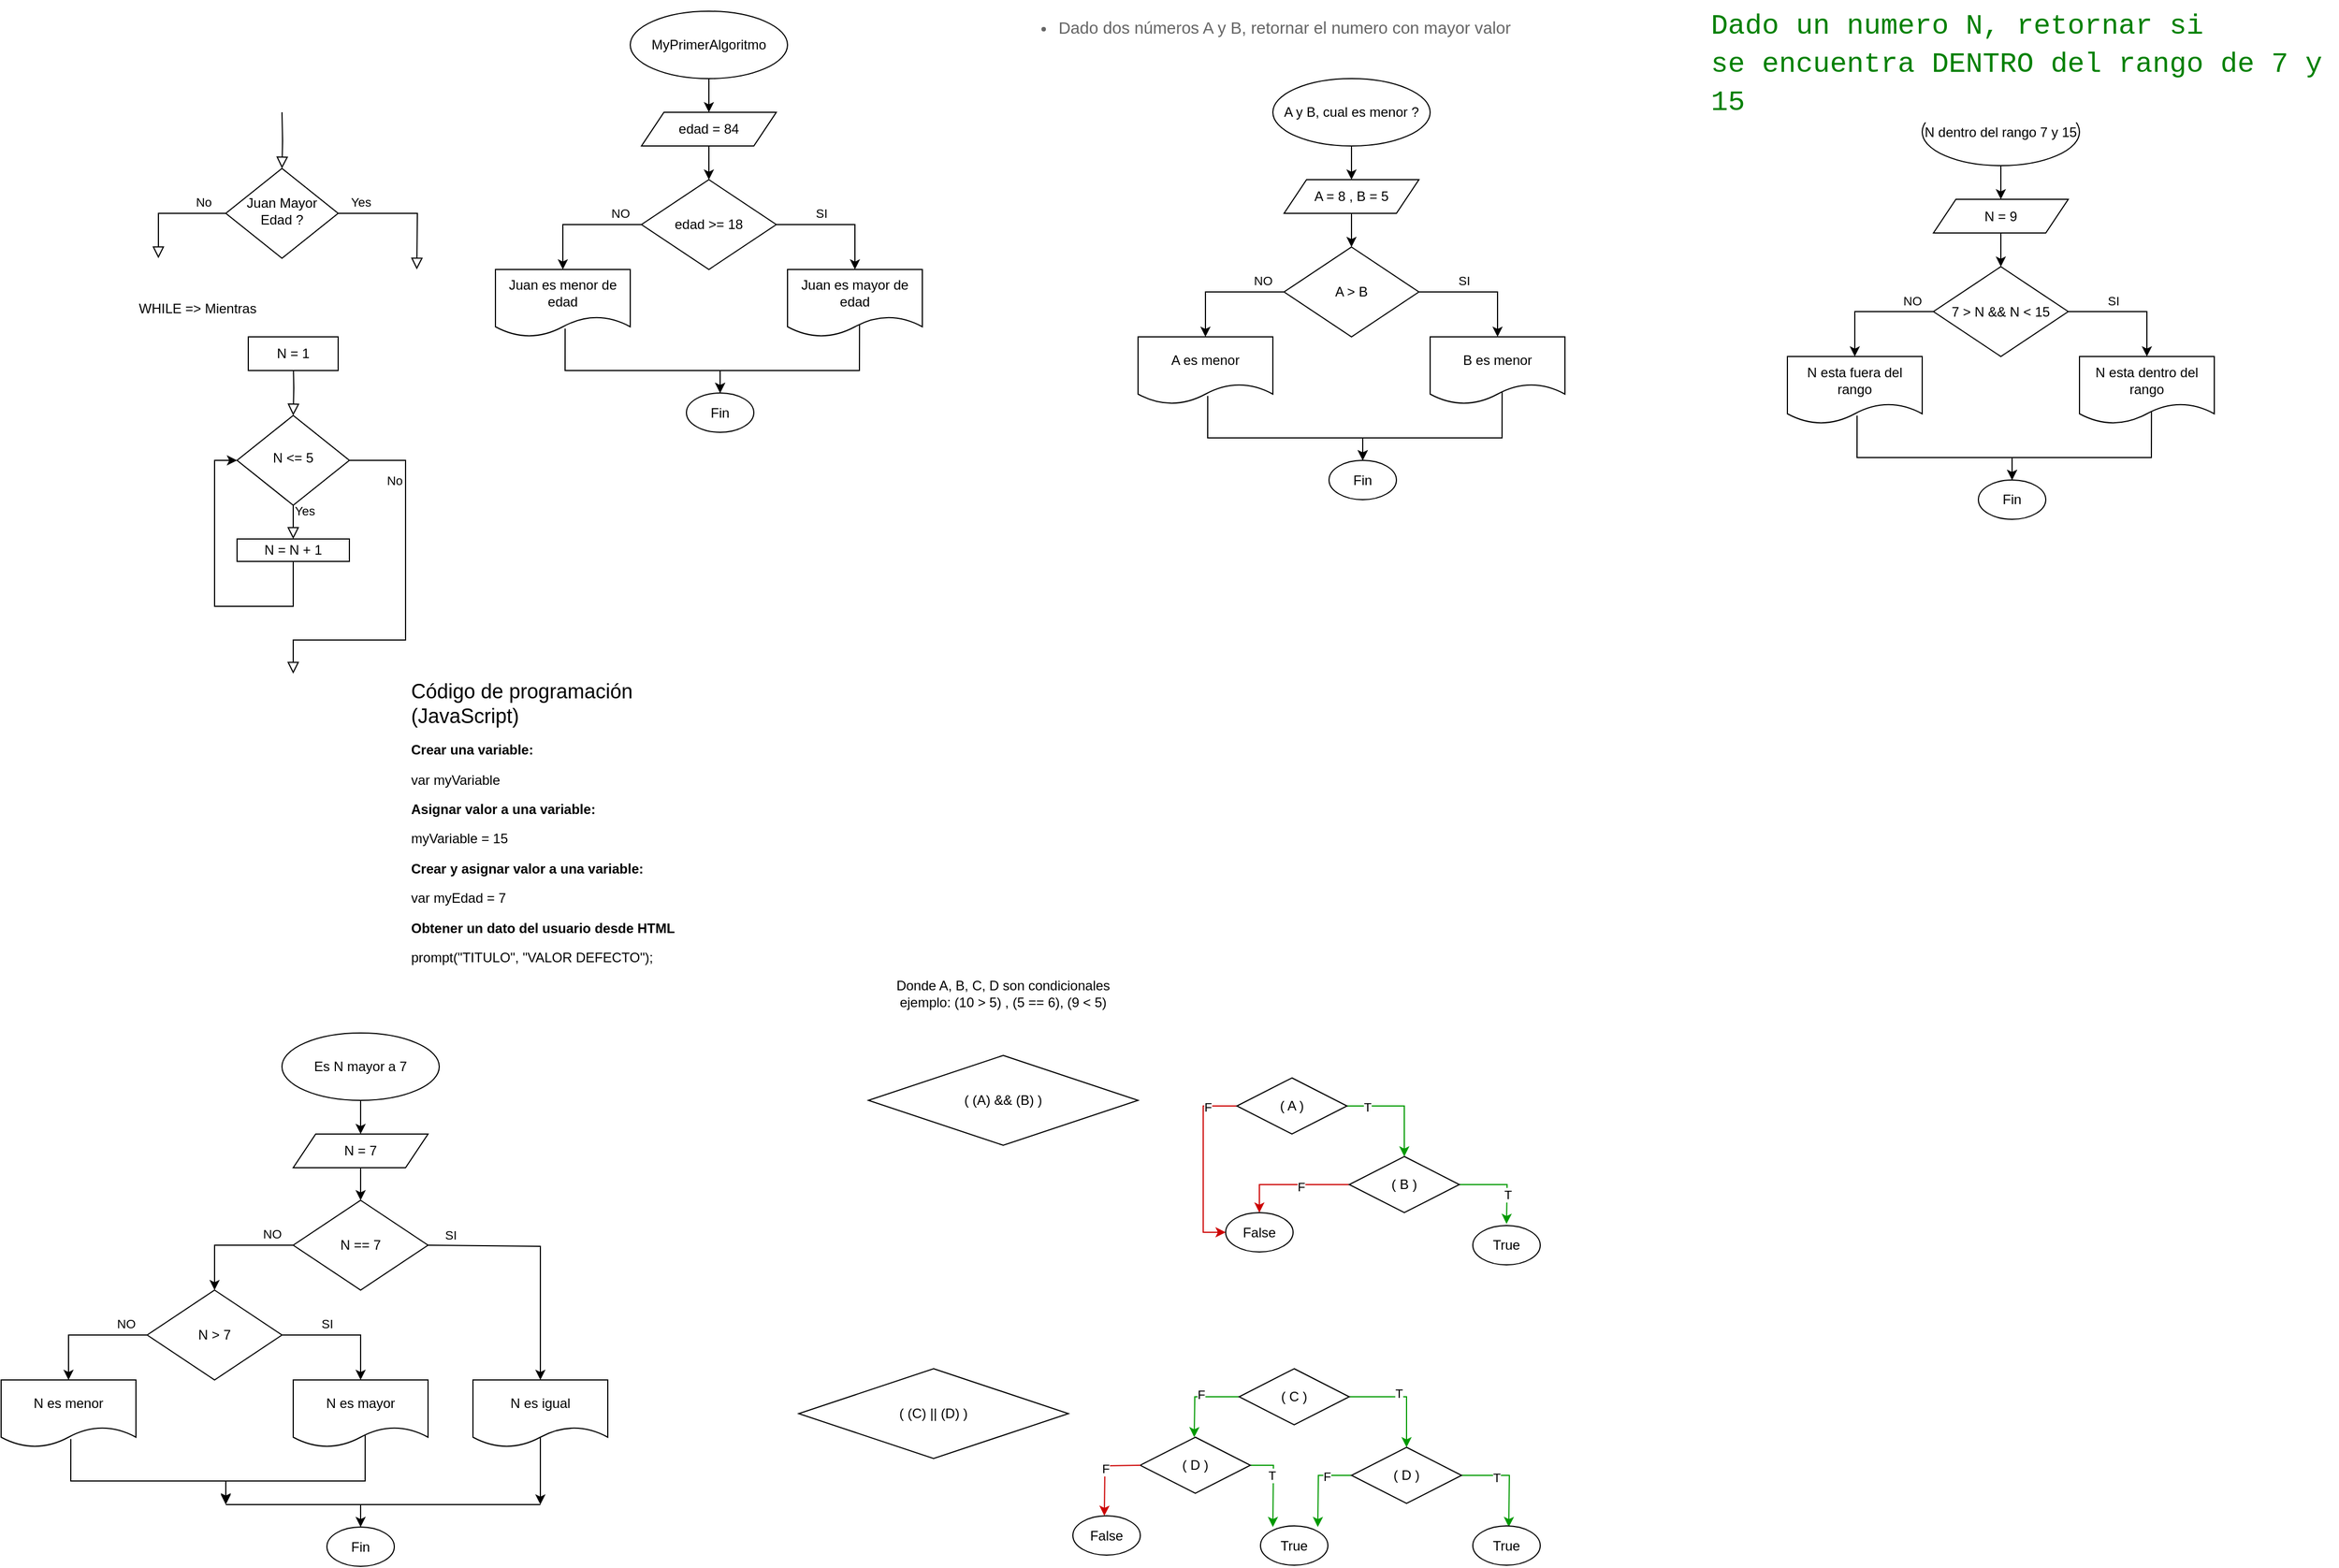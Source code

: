 <mxfile version="21.2.9" type="device">
  <diagram id="C5RBs43oDa-KdzZeNtuy" name="Page-1">
    <mxGraphModel dx="1510" dy="357" grid="1" gridSize="10" guides="1" tooltips="1" connect="1" arrows="1" fold="1" page="1" pageScale="1" pageWidth="827" pageHeight="1169" math="0" shadow="0">
      <root>
        <mxCell id="WIyWlLk6GJQsqaUBKTNV-0" />
        <mxCell id="WIyWlLk6GJQsqaUBKTNV-1" parent="WIyWlLk6GJQsqaUBKTNV-0" />
        <mxCell id="WIyWlLk6GJQsqaUBKTNV-2" value="" style="rounded=0;html=1;jettySize=auto;orthogonalLoop=1;fontSize=11;endArrow=block;endFill=0;endSize=8;strokeWidth=1;shadow=0;labelBackgroundColor=none;edgeStyle=orthogonalEdgeStyle;" parent="WIyWlLk6GJQsqaUBKTNV-1" target="WIyWlLk6GJQsqaUBKTNV-6" edge="1">
          <mxGeometry relative="1" as="geometry">
            <mxPoint x="220" y="120" as="sourcePoint" />
          </mxGeometry>
        </mxCell>
        <mxCell id="WIyWlLk6GJQsqaUBKTNV-4" value="Yes" style="rounded=0;html=1;jettySize=auto;orthogonalLoop=1;fontSize=11;endArrow=block;endFill=0;endSize=8;strokeWidth=1;shadow=0;labelBackgroundColor=none;edgeStyle=orthogonalEdgeStyle;exitX=1;exitY=0.5;exitDx=0;exitDy=0;" parent="WIyWlLk6GJQsqaUBKTNV-1" source="WIyWlLk6GJQsqaUBKTNV-6" edge="1">
          <mxGeometry x="-0.667" y="10" relative="1" as="geometry">
            <mxPoint as="offset" />
            <mxPoint x="340" y="260" as="targetPoint" />
          </mxGeometry>
        </mxCell>
        <mxCell id="WIyWlLk6GJQsqaUBKTNV-5" value="No" style="edgeStyle=orthogonalEdgeStyle;rounded=0;html=1;jettySize=auto;orthogonalLoop=1;fontSize=11;endArrow=block;endFill=0;endSize=8;strokeWidth=1;shadow=0;labelBackgroundColor=none;exitX=0;exitY=0.5;exitDx=0;exitDy=0;" parent="WIyWlLk6GJQsqaUBKTNV-1" source="WIyWlLk6GJQsqaUBKTNV-6" edge="1">
          <mxGeometry x="-0.6" y="-10" relative="1" as="geometry">
            <mxPoint as="offset" />
            <mxPoint x="110" y="250" as="targetPoint" />
            <Array as="points">
              <mxPoint x="110" y="210" />
            </Array>
          </mxGeometry>
        </mxCell>
        <mxCell id="WIyWlLk6GJQsqaUBKTNV-6" value="Juan Mayor Edad ?" style="rhombus;whiteSpace=wrap;html=1;shadow=0;fontFamily=Helvetica;fontSize=12;align=center;strokeWidth=1;spacing=6;spacingTop=-4;" parent="WIyWlLk6GJQsqaUBKTNV-1" vertex="1">
          <mxGeometry x="170" y="170" width="100" height="80" as="geometry" />
        </mxCell>
        <mxCell id="kqXpHvsoE8UMwP2wKko4-0" value="" style="rounded=0;html=1;jettySize=auto;orthogonalLoop=1;fontSize=11;endArrow=block;endFill=0;endSize=8;strokeWidth=1;shadow=0;labelBackgroundColor=none;edgeStyle=orthogonalEdgeStyle;" parent="WIyWlLk6GJQsqaUBKTNV-1" target="kqXpHvsoE8UMwP2wKko4-3" edge="1">
          <mxGeometry relative="1" as="geometry">
            <mxPoint x="230" y="340" as="sourcePoint" />
          </mxGeometry>
        </mxCell>
        <mxCell id="kqXpHvsoE8UMwP2wKko4-1" value="Yes" style="rounded=0;html=1;jettySize=auto;orthogonalLoop=1;fontSize=11;endArrow=block;endFill=0;endSize=8;strokeWidth=1;shadow=0;labelBackgroundColor=none;edgeStyle=orthogonalEdgeStyle;exitX=0.5;exitY=1;exitDx=0;exitDy=0;" parent="WIyWlLk6GJQsqaUBKTNV-1" source="kqXpHvsoE8UMwP2wKko4-3" edge="1">
          <mxGeometry x="-0.667" y="10" relative="1" as="geometry">
            <mxPoint as="offset" />
            <mxPoint x="230" y="500" as="targetPoint" />
          </mxGeometry>
        </mxCell>
        <mxCell id="kqXpHvsoE8UMwP2wKko4-2" value="No" style="edgeStyle=orthogonalEdgeStyle;rounded=0;html=1;jettySize=auto;orthogonalLoop=1;fontSize=11;endArrow=block;endFill=0;endSize=8;strokeWidth=1;shadow=0;labelBackgroundColor=none;exitX=1;exitY=0.5;exitDx=0;exitDy=0;" parent="WIyWlLk6GJQsqaUBKTNV-1" source="kqXpHvsoE8UMwP2wKko4-3" edge="1">
          <mxGeometry x="-0.6" y="-10" relative="1" as="geometry">
            <mxPoint as="offset" />
            <mxPoint x="230" y="620" as="targetPoint" />
            <Array as="points">
              <mxPoint x="330" y="430" />
              <mxPoint x="330" y="590" />
            </Array>
          </mxGeometry>
        </mxCell>
        <mxCell id="kqXpHvsoE8UMwP2wKko4-3" value="N &amp;lt;= 5" style="rhombus;whiteSpace=wrap;html=1;shadow=0;fontFamily=Helvetica;fontSize=12;align=center;strokeWidth=1;spacing=6;spacingTop=-4;" parent="WIyWlLk6GJQsqaUBKTNV-1" vertex="1">
          <mxGeometry x="180" y="390" width="100" height="80" as="geometry" />
        </mxCell>
        <mxCell id="kqXpHvsoE8UMwP2wKko4-4" value="WHILE =&amp;gt; Mientras" style="text;html=1;strokeColor=none;fillColor=none;align=center;verticalAlign=middle;whiteSpace=wrap;rounded=0;" parent="WIyWlLk6GJQsqaUBKTNV-1" vertex="1">
          <mxGeometry x="90" y="280" width="110" height="30" as="geometry" />
        </mxCell>
        <mxCell id="kqXpHvsoE8UMwP2wKko4-5" value="N = 1" style="rounded=0;whiteSpace=wrap;html=1;" parent="WIyWlLk6GJQsqaUBKTNV-1" vertex="1">
          <mxGeometry x="190" y="320" width="80" height="30" as="geometry" />
        </mxCell>
        <mxCell id="kqXpHvsoE8UMwP2wKko4-6" value="N = N + 1" style="rounded=0;whiteSpace=wrap;html=1;" parent="WIyWlLk6GJQsqaUBKTNV-1" vertex="1">
          <mxGeometry x="180" y="500" width="100" height="20" as="geometry" />
        </mxCell>
        <mxCell id="kqXpHvsoE8UMwP2wKko4-7" value="" style="endArrow=classic;html=1;rounded=0;entryX=0;entryY=0.5;entryDx=0;entryDy=0;exitX=0.5;exitY=1;exitDx=0;exitDy=0;" parent="WIyWlLk6GJQsqaUBKTNV-1" source="kqXpHvsoE8UMwP2wKko4-6" target="kqXpHvsoE8UMwP2wKko4-3" edge="1">
          <mxGeometry width="50" height="50" relative="1" as="geometry">
            <mxPoint x="110" y="490" as="sourcePoint" />
            <mxPoint x="160" y="440" as="targetPoint" />
            <Array as="points">
              <mxPoint x="230" y="560" />
              <mxPoint x="160" y="560" />
              <mxPoint x="160" y="430" />
            </Array>
          </mxGeometry>
        </mxCell>
        <mxCell id="eGexQ9hGrsoE49bzwN03-1" value="MyPrimerAlgoritmo" style="ellipse;whiteSpace=wrap;html=1;" parent="WIyWlLk6GJQsqaUBKTNV-1" vertex="1">
          <mxGeometry x="530" y="30" width="140" height="60" as="geometry" />
        </mxCell>
        <mxCell id="eGexQ9hGrsoE49bzwN03-2" value="Fin" style="ellipse;whiteSpace=wrap;html=1;" parent="WIyWlLk6GJQsqaUBKTNV-1" vertex="1">
          <mxGeometry x="580" y="370" width="60" height="35" as="geometry" />
        </mxCell>
        <mxCell id="eGexQ9hGrsoE49bzwN03-3" value="edad = 84" style="shape=parallelogram;perimeter=parallelogramPerimeter;whiteSpace=wrap;html=1;fixedSize=1;" parent="WIyWlLk6GJQsqaUBKTNV-1" vertex="1">
          <mxGeometry x="540" y="120" width="120" height="30" as="geometry" />
        </mxCell>
        <mxCell id="eGexQ9hGrsoE49bzwN03-4" value="edad &amp;gt;= 18" style="rhombus;whiteSpace=wrap;html=1;" parent="WIyWlLk6GJQsqaUBKTNV-1" vertex="1">
          <mxGeometry x="540" y="180" width="120" height="80" as="geometry" />
        </mxCell>
        <mxCell id="eGexQ9hGrsoE49bzwN03-5" value="Juan es mayor de edad" style="shape=document;whiteSpace=wrap;html=1;boundedLbl=1;" parent="WIyWlLk6GJQsqaUBKTNV-1" vertex="1">
          <mxGeometry x="670" y="260" width="120" height="60" as="geometry" />
        </mxCell>
        <mxCell id="eGexQ9hGrsoE49bzwN03-6" value="Juan es menor de edad" style="shape=document;whiteSpace=wrap;html=1;boundedLbl=1;" parent="WIyWlLk6GJQsqaUBKTNV-1" vertex="1">
          <mxGeometry x="410" y="260" width="120" height="60" as="geometry" />
        </mxCell>
        <mxCell id="eGexQ9hGrsoE49bzwN03-7" value="" style="endArrow=classic;html=1;rounded=0;exitX=0.5;exitY=1;exitDx=0;exitDy=0;entryX=0.5;entryY=0;entryDx=0;entryDy=0;" parent="WIyWlLk6GJQsqaUBKTNV-1" source="eGexQ9hGrsoE49bzwN03-1" target="eGexQ9hGrsoE49bzwN03-3" edge="1">
          <mxGeometry width="50" height="50" relative="1" as="geometry">
            <mxPoint x="580" y="220" as="sourcePoint" />
            <mxPoint x="630" y="170" as="targetPoint" />
          </mxGeometry>
        </mxCell>
        <mxCell id="eGexQ9hGrsoE49bzwN03-8" value="" style="endArrow=classic;html=1;rounded=0;exitX=0.5;exitY=1;exitDx=0;exitDy=0;entryX=0.5;entryY=0;entryDx=0;entryDy=0;" parent="WIyWlLk6GJQsqaUBKTNV-1" source="eGexQ9hGrsoE49bzwN03-3" target="eGexQ9hGrsoE49bzwN03-4" edge="1">
          <mxGeometry width="50" height="50" relative="1" as="geometry">
            <mxPoint x="590" y="160" as="sourcePoint" />
            <mxPoint x="590" y="190" as="targetPoint" />
          </mxGeometry>
        </mxCell>
        <mxCell id="eGexQ9hGrsoE49bzwN03-9" value="" style="endArrow=classic;html=1;rounded=0;exitX=1;exitY=0.5;exitDx=0;exitDy=0;entryX=0.5;entryY=0;entryDx=0;entryDy=0;" parent="WIyWlLk6GJQsqaUBKTNV-1" source="eGexQ9hGrsoE49bzwN03-4" target="eGexQ9hGrsoE49bzwN03-5" edge="1">
          <mxGeometry width="50" height="50" relative="1" as="geometry">
            <mxPoint x="610" y="160" as="sourcePoint" />
            <mxPoint x="610" y="190" as="targetPoint" />
            <Array as="points">
              <mxPoint x="730" y="220" />
            </Array>
          </mxGeometry>
        </mxCell>
        <mxCell id="eGexQ9hGrsoE49bzwN03-16" value="SI" style="edgeLabel;html=1;align=center;verticalAlign=middle;resizable=0;points=[];" parent="eGexQ9hGrsoE49bzwN03-9" vertex="1" connectable="0">
          <mxGeometry x="-0.161" y="3" relative="1" as="geometry">
            <mxPoint x="-6" y="-7" as="offset" />
          </mxGeometry>
        </mxCell>
        <mxCell id="eGexQ9hGrsoE49bzwN03-10" value="" style="endArrow=classic;html=1;rounded=0;exitX=0;exitY=0.5;exitDx=0;exitDy=0;entryX=0.5;entryY=0;entryDx=0;entryDy=0;" parent="WIyWlLk6GJQsqaUBKTNV-1" source="eGexQ9hGrsoE49bzwN03-4" target="eGexQ9hGrsoE49bzwN03-6" edge="1">
          <mxGeometry width="50" height="50" relative="1" as="geometry">
            <mxPoint x="670" y="230" as="sourcePoint" />
            <mxPoint x="740" y="270" as="targetPoint" />
            <Array as="points">
              <mxPoint x="470" y="220" />
            </Array>
          </mxGeometry>
        </mxCell>
        <mxCell id="eGexQ9hGrsoE49bzwN03-17" value="NO" style="edgeLabel;html=1;align=center;verticalAlign=middle;resizable=0;points=[];" parent="eGexQ9hGrsoE49bzwN03-10" vertex="1" connectable="0">
          <mxGeometry x="-0.551" y="-1" relative="1" as="geometry">
            <mxPoint x="5" y="-9" as="offset" />
          </mxGeometry>
        </mxCell>
        <mxCell id="eGexQ9hGrsoE49bzwN03-12" value="" style="endArrow=classic;html=1;rounded=0;exitX=0.534;exitY=0.821;exitDx=0;exitDy=0;entryX=0.5;entryY=0;entryDx=0;entryDy=0;exitPerimeter=0;" parent="WIyWlLk6GJQsqaUBKTNV-1" source="eGexQ9hGrsoE49bzwN03-5" target="eGexQ9hGrsoE49bzwN03-2" edge="1">
          <mxGeometry width="50" height="50" relative="1" as="geometry">
            <mxPoint x="610" y="160" as="sourcePoint" />
            <mxPoint x="610" y="190" as="targetPoint" />
            <Array as="points">
              <mxPoint x="734" y="350" />
              <mxPoint x="610" y="350" />
            </Array>
          </mxGeometry>
        </mxCell>
        <mxCell id="eGexQ9hGrsoE49bzwN03-13" value="" style="endArrow=classic;html=1;rounded=0;exitX=0.517;exitY=0.878;exitDx=0;exitDy=0;exitPerimeter=0;" parent="WIyWlLk6GJQsqaUBKTNV-1" source="eGexQ9hGrsoE49bzwN03-6" edge="1">
          <mxGeometry width="50" height="50" relative="1" as="geometry">
            <mxPoint x="744" y="319" as="sourcePoint" />
            <mxPoint x="610" y="370" as="targetPoint" />
            <Array as="points">
              <mxPoint x="472" y="350" />
              <mxPoint x="610" y="350" />
            </Array>
          </mxGeometry>
        </mxCell>
        <mxCell id="eGexQ9hGrsoE49bzwN03-15" value="&lt;h1&gt;&lt;/h1&gt;&lt;font style=&quot;font-size: 18px;&quot;&gt;Código de programación (JavaScript)&lt;/font&gt;&lt;p&gt;&lt;b&gt;Crear una variable:&amp;nbsp;&lt;/b&gt;&lt;/p&gt;&lt;p&gt;&lt;span style=&quot;&quot;&gt; &lt;/span&gt;var myVariable&lt;br&gt;&lt;/p&gt;&lt;p&gt;&lt;b&gt;Asignar valor a una variable:&lt;/b&gt;&lt;/p&gt;&lt;p&gt;&lt;span style=&quot;&quot;&gt; &lt;/span&gt;myVariable = 15&lt;br&gt;&lt;/p&gt;&lt;p&gt;&lt;b&gt;Crear y asignar valor a una variable:&lt;/b&gt;&lt;/p&gt;&lt;p&gt;&lt;span style=&quot;&quot;&gt; &lt;/span&gt;var myEdad = 7&lt;br&gt;&lt;/p&gt;&lt;p&gt;&lt;b&gt;Obtener un dato del usuario desde HTML&lt;/b&gt;&lt;/p&gt;&lt;p&gt;prompt(&quot;TITULO&quot;, &quot;VALOR DEFECTO&quot;);&lt;br&gt;&lt;/p&gt;&lt;p&gt;&lt;br&gt;&lt;/p&gt;" style="text;html=1;strokeColor=none;fillColor=none;spacing=5;spacingTop=-20;whiteSpace=wrap;overflow=hidden;rounded=0;" parent="WIyWlLk6GJQsqaUBKTNV-1" vertex="1">
          <mxGeometry x="330" y="620" width="290" height="270" as="geometry" />
        </mxCell>
        <mxCell id="oZXsOHt_ufVmkI2i7aqr-0" value="Es N mayor a 7" style="ellipse;whiteSpace=wrap;html=1;" parent="WIyWlLk6GJQsqaUBKTNV-1" vertex="1">
          <mxGeometry x="220" y="940" width="140" height="60" as="geometry" />
        </mxCell>
        <mxCell id="oZXsOHt_ufVmkI2i7aqr-1" value="Fin" style="ellipse;whiteSpace=wrap;html=1;" parent="WIyWlLk6GJQsqaUBKTNV-1" vertex="1">
          <mxGeometry x="260" y="1380" width="60" height="35" as="geometry" />
        </mxCell>
        <mxCell id="oZXsOHt_ufVmkI2i7aqr-2" value="N = 7" style="shape=parallelogram;perimeter=parallelogramPerimeter;whiteSpace=wrap;html=1;fixedSize=1;" parent="WIyWlLk6GJQsqaUBKTNV-1" vertex="1">
          <mxGeometry x="230" y="1030" width="120" height="30" as="geometry" />
        </mxCell>
        <mxCell id="oZXsOHt_ufVmkI2i7aqr-3" value="N &amp;gt; 7" style="rhombus;whiteSpace=wrap;html=1;" parent="WIyWlLk6GJQsqaUBKTNV-1" vertex="1">
          <mxGeometry x="100" y="1169" width="120" height="80" as="geometry" />
        </mxCell>
        <mxCell id="oZXsOHt_ufVmkI2i7aqr-4" value="N es mayor" style="shape=document;whiteSpace=wrap;html=1;boundedLbl=1;" parent="WIyWlLk6GJQsqaUBKTNV-1" vertex="1">
          <mxGeometry x="230" y="1249" width="120" height="60" as="geometry" />
        </mxCell>
        <mxCell id="oZXsOHt_ufVmkI2i7aqr-5" value="N es menor" style="shape=document;whiteSpace=wrap;html=1;boundedLbl=1;" parent="WIyWlLk6GJQsqaUBKTNV-1" vertex="1">
          <mxGeometry x="-30" y="1249" width="120" height="60" as="geometry" />
        </mxCell>
        <mxCell id="oZXsOHt_ufVmkI2i7aqr-6" value="" style="endArrow=classic;html=1;rounded=0;exitX=0.5;exitY=1;exitDx=0;exitDy=0;entryX=0.5;entryY=0;entryDx=0;entryDy=0;" parent="WIyWlLk6GJQsqaUBKTNV-1" source="oZXsOHt_ufVmkI2i7aqr-0" target="oZXsOHt_ufVmkI2i7aqr-2" edge="1">
          <mxGeometry width="50" height="50" relative="1" as="geometry">
            <mxPoint x="270" y="1130" as="sourcePoint" />
            <mxPoint x="320" y="1080" as="targetPoint" />
          </mxGeometry>
        </mxCell>
        <mxCell id="oZXsOHt_ufVmkI2i7aqr-7" value="" style="endArrow=classic;html=1;rounded=0;exitX=0.5;exitY=1;exitDx=0;exitDy=0;entryX=0.5;entryY=0;entryDx=0;entryDy=0;" parent="WIyWlLk6GJQsqaUBKTNV-1" source="oZXsOHt_ufVmkI2i7aqr-2" target="oZXsOHt_ufVmkI2i7aqr-17" edge="1">
          <mxGeometry width="50" height="50" relative="1" as="geometry">
            <mxPoint x="280" y="1070" as="sourcePoint" />
            <mxPoint x="280" y="1100" as="targetPoint" />
          </mxGeometry>
        </mxCell>
        <mxCell id="oZXsOHt_ufVmkI2i7aqr-8" value="" style="endArrow=classic;html=1;rounded=0;exitX=1;exitY=0.5;exitDx=0;exitDy=0;entryX=0.5;entryY=0;entryDx=0;entryDy=0;" parent="WIyWlLk6GJQsqaUBKTNV-1" source="oZXsOHt_ufVmkI2i7aqr-3" target="oZXsOHt_ufVmkI2i7aqr-4" edge="1">
          <mxGeometry width="50" height="50" relative="1" as="geometry">
            <mxPoint x="170" y="1149" as="sourcePoint" />
            <mxPoint x="170" y="1179" as="targetPoint" />
            <Array as="points">
              <mxPoint x="290" y="1209" />
            </Array>
          </mxGeometry>
        </mxCell>
        <mxCell id="oZXsOHt_ufVmkI2i7aqr-9" value="SI" style="edgeLabel;html=1;align=center;verticalAlign=middle;resizable=0;points=[];" parent="oZXsOHt_ufVmkI2i7aqr-8" vertex="1" connectable="0">
          <mxGeometry x="-0.161" y="3" relative="1" as="geometry">
            <mxPoint x="-6" y="-7" as="offset" />
          </mxGeometry>
        </mxCell>
        <mxCell id="oZXsOHt_ufVmkI2i7aqr-10" value="" style="endArrow=classic;html=1;rounded=0;exitX=0;exitY=0.5;exitDx=0;exitDy=0;entryX=0.5;entryY=0;entryDx=0;entryDy=0;" parent="WIyWlLk6GJQsqaUBKTNV-1" source="oZXsOHt_ufVmkI2i7aqr-3" target="oZXsOHt_ufVmkI2i7aqr-5" edge="1">
          <mxGeometry width="50" height="50" relative="1" as="geometry">
            <mxPoint x="230" y="1219" as="sourcePoint" />
            <mxPoint x="300" y="1259" as="targetPoint" />
            <Array as="points">
              <mxPoint x="30" y="1209" />
            </Array>
          </mxGeometry>
        </mxCell>
        <mxCell id="oZXsOHt_ufVmkI2i7aqr-11" value="NO" style="edgeLabel;html=1;align=center;verticalAlign=middle;resizable=0;points=[];" parent="oZXsOHt_ufVmkI2i7aqr-10" vertex="1" connectable="0">
          <mxGeometry x="-0.551" y="-1" relative="1" as="geometry">
            <mxPoint x="5" y="-9" as="offset" />
          </mxGeometry>
        </mxCell>
        <mxCell id="oZXsOHt_ufVmkI2i7aqr-12" value="" style="endArrow=classic;html=1;rounded=0;exitX=0.534;exitY=0.821;exitDx=0;exitDy=0;exitPerimeter=0;" parent="WIyWlLk6GJQsqaUBKTNV-1" source="oZXsOHt_ufVmkI2i7aqr-4" edge="1">
          <mxGeometry width="50" height="50" relative="1" as="geometry">
            <mxPoint x="170" y="1149" as="sourcePoint" />
            <mxPoint x="170" y="1360" as="targetPoint" />
            <Array as="points">
              <mxPoint x="294" y="1339" />
              <mxPoint x="170" y="1339" />
            </Array>
          </mxGeometry>
        </mxCell>
        <mxCell id="oZXsOHt_ufVmkI2i7aqr-13" value="" style="endArrow=classic;html=1;rounded=0;exitX=0.517;exitY=0.878;exitDx=0;exitDy=0;exitPerimeter=0;" parent="WIyWlLk6GJQsqaUBKTNV-1" source="oZXsOHt_ufVmkI2i7aqr-5" edge="1">
          <mxGeometry width="50" height="50" relative="1" as="geometry">
            <mxPoint x="304" y="1308" as="sourcePoint" />
            <mxPoint x="170" y="1359" as="targetPoint" />
            <Array as="points">
              <mxPoint x="32" y="1339" />
              <mxPoint x="170" y="1339" />
            </Array>
          </mxGeometry>
        </mxCell>
        <mxCell id="oZXsOHt_ufVmkI2i7aqr-17" value="N == 7" style="rhombus;whiteSpace=wrap;html=1;" parent="WIyWlLk6GJQsqaUBKTNV-1" vertex="1">
          <mxGeometry x="230" y="1089" width="120" height="80" as="geometry" />
        </mxCell>
        <mxCell id="oZXsOHt_ufVmkI2i7aqr-18" value="" style="endArrow=classic;html=1;rounded=0;exitX=1;exitY=0.5;exitDx=0;exitDy=0;entryX=0.5;entryY=0;entryDx=0;entryDy=0;" parent="WIyWlLk6GJQsqaUBKTNV-1" source="oZXsOHt_ufVmkI2i7aqr-17" target="oZXsOHt_ufVmkI2i7aqr-22" edge="1">
          <mxGeometry width="50" height="50" relative="1" as="geometry">
            <mxPoint x="300" y="1069" as="sourcePoint" />
            <mxPoint x="430" y="1150" as="targetPoint" />
            <Array as="points">
              <mxPoint x="450" y="1130" />
            </Array>
          </mxGeometry>
        </mxCell>
        <mxCell id="oZXsOHt_ufVmkI2i7aqr-19" value="SI" style="edgeLabel;html=1;align=center;verticalAlign=middle;resizable=0;points=[];" parent="oZXsOHt_ufVmkI2i7aqr-18" vertex="1" connectable="0">
          <mxGeometry x="-0.161" y="3" relative="1" as="geometry">
            <mxPoint x="-72" y="-7" as="offset" />
          </mxGeometry>
        </mxCell>
        <mxCell id="oZXsOHt_ufVmkI2i7aqr-20" value="" style="endArrow=classic;html=1;rounded=0;exitX=0;exitY=0.5;exitDx=0;exitDy=0;entryX=0.5;entryY=0;entryDx=0;entryDy=0;" parent="WIyWlLk6GJQsqaUBKTNV-1" source="oZXsOHt_ufVmkI2i7aqr-17" target="oZXsOHt_ufVmkI2i7aqr-3" edge="1">
          <mxGeometry width="50" height="50" relative="1" as="geometry">
            <mxPoint x="360" y="1139" as="sourcePoint" />
            <mxPoint x="160" y="1169" as="targetPoint" />
            <Array as="points">
              <mxPoint x="160" y="1129" />
            </Array>
          </mxGeometry>
        </mxCell>
        <mxCell id="oZXsOHt_ufVmkI2i7aqr-21" value="NO" style="edgeLabel;html=1;align=center;verticalAlign=middle;resizable=0;points=[];" parent="oZXsOHt_ufVmkI2i7aqr-20" vertex="1" connectable="0">
          <mxGeometry x="-0.551" y="-1" relative="1" as="geometry">
            <mxPoint x="5" y="-9" as="offset" />
          </mxGeometry>
        </mxCell>
        <mxCell id="oZXsOHt_ufVmkI2i7aqr-22" value="N es igual" style="shape=document;whiteSpace=wrap;html=1;boundedLbl=1;" parent="WIyWlLk6GJQsqaUBKTNV-1" vertex="1">
          <mxGeometry x="390" y="1249" width="120" height="60" as="geometry" />
        </mxCell>
        <mxCell id="oZXsOHt_ufVmkI2i7aqr-23" value="" style="endArrow=classic;html=1;rounded=0;" parent="WIyWlLk6GJQsqaUBKTNV-1" edge="1">
          <mxGeometry width="50" height="50" relative="1" as="geometry">
            <mxPoint x="450" y="1300" as="sourcePoint" />
            <mxPoint x="450" y="1360" as="targetPoint" />
          </mxGeometry>
        </mxCell>
        <mxCell id="oZXsOHt_ufVmkI2i7aqr-24" value="" style="endArrow=classic;html=1;rounded=0;entryX=0.5;entryY=0;entryDx=0;entryDy=0;" parent="WIyWlLk6GJQsqaUBKTNV-1" target="oZXsOHt_ufVmkI2i7aqr-1" edge="1">
          <mxGeometry width="50" height="50" relative="1" as="geometry">
            <mxPoint x="290" y="1360" as="sourcePoint" />
            <mxPoint x="400" y="1270" as="targetPoint" />
          </mxGeometry>
        </mxCell>
        <mxCell id="oZXsOHt_ufVmkI2i7aqr-25" value="" style="endArrow=none;html=1;rounded=0;" parent="WIyWlLk6GJQsqaUBKTNV-1" edge="1">
          <mxGeometry width="50" height="50" relative="1" as="geometry">
            <mxPoint x="170" y="1360" as="sourcePoint" />
            <mxPoint x="450" y="1360" as="targetPoint" />
          </mxGeometry>
        </mxCell>
        <mxCell id="oZXsOHt_ufVmkI2i7aqr-26" value="&lt;ul style=&quot;box-sizing: border-box; margin-top: 0px; margin-bottom: 1rem; padding-left: 1rem; margin-inline-start: 0.2rem; color: rgb(101, 101, 101); font-family: &amp;quot;Century Gothic&amp;quot;, Arial, Helvetica, sans-serif; font-size: 14.829px; font-style: normal; font-variant-ligatures: normal; font-variant-caps: normal; font-weight: 400; letter-spacing: normal; orphans: 2; text-align: left; text-indent: 0px; text-transform: none; widows: 2; word-spacing: 0px; -webkit-text-stroke-width: 0px; background-color: rgb(255, 255, 255); text-decoration-thickness: initial; text-decoration-style: initial; text-decoration-color: initial;&quot; id=&quot;yui_3_17_2_1_1683240834275_38&quot;&gt;&lt;li style=&quot;box-sizing: border-box;&quot;&gt;Dado dos números A y B, retornar el numero con mayor valor&lt;/li&gt;&lt;/ul&gt;" style="text;whiteSpace=wrap;html=1;" parent="WIyWlLk6GJQsqaUBKTNV-1" vertex="1">
          <mxGeometry x="890" y="30" width="490" height="60" as="geometry" />
        </mxCell>
        <mxCell id="oZXsOHt_ufVmkI2i7aqr-27" value="A y B, cual es menor ?" style="ellipse;whiteSpace=wrap;html=1;" parent="WIyWlLk6GJQsqaUBKTNV-1" vertex="1">
          <mxGeometry x="1102" y="90" width="140" height="60" as="geometry" />
        </mxCell>
        <mxCell id="oZXsOHt_ufVmkI2i7aqr-28" value="Fin" style="ellipse;whiteSpace=wrap;html=1;" parent="WIyWlLk6GJQsqaUBKTNV-1" vertex="1">
          <mxGeometry x="1152" y="430" width="60" height="35" as="geometry" />
        </mxCell>
        <mxCell id="oZXsOHt_ufVmkI2i7aqr-29" value="A = 8 , B = 5" style="shape=parallelogram;perimeter=parallelogramPerimeter;whiteSpace=wrap;html=1;fixedSize=1;" parent="WIyWlLk6GJQsqaUBKTNV-1" vertex="1">
          <mxGeometry x="1112" y="180" width="120" height="30" as="geometry" />
        </mxCell>
        <mxCell id="oZXsOHt_ufVmkI2i7aqr-30" value="A &amp;gt; B" style="rhombus;whiteSpace=wrap;html=1;" parent="WIyWlLk6GJQsqaUBKTNV-1" vertex="1">
          <mxGeometry x="1112" y="240" width="120" height="80" as="geometry" />
        </mxCell>
        <mxCell id="oZXsOHt_ufVmkI2i7aqr-31" value="B es menor" style="shape=document;whiteSpace=wrap;html=1;boundedLbl=1;" parent="WIyWlLk6GJQsqaUBKTNV-1" vertex="1">
          <mxGeometry x="1242" y="320" width="120" height="60" as="geometry" />
        </mxCell>
        <mxCell id="oZXsOHt_ufVmkI2i7aqr-32" value="A es menor" style="shape=document;whiteSpace=wrap;html=1;boundedLbl=1;" parent="WIyWlLk6GJQsqaUBKTNV-1" vertex="1">
          <mxGeometry x="982" y="320" width="120" height="60" as="geometry" />
        </mxCell>
        <mxCell id="oZXsOHt_ufVmkI2i7aqr-33" value="" style="endArrow=classic;html=1;rounded=0;exitX=0.5;exitY=1;exitDx=0;exitDy=0;entryX=0.5;entryY=0;entryDx=0;entryDy=0;" parent="WIyWlLk6GJQsqaUBKTNV-1" source="oZXsOHt_ufVmkI2i7aqr-27" target="oZXsOHt_ufVmkI2i7aqr-29" edge="1">
          <mxGeometry width="50" height="50" relative="1" as="geometry">
            <mxPoint x="1152" y="280" as="sourcePoint" />
            <mxPoint x="1202" y="230" as="targetPoint" />
          </mxGeometry>
        </mxCell>
        <mxCell id="oZXsOHt_ufVmkI2i7aqr-34" value="" style="endArrow=classic;html=1;rounded=0;exitX=0.5;exitY=1;exitDx=0;exitDy=0;entryX=0.5;entryY=0;entryDx=0;entryDy=0;" parent="WIyWlLk6GJQsqaUBKTNV-1" source="oZXsOHt_ufVmkI2i7aqr-29" target="oZXsOHt_ufVmkI2i7aqr-30" edge="1">
          <mxGeometry width="50" height="50" relative="1" as="geometry">
            <mxPoint x="1162" y="220" as="sourcePoint" />
            <mxPoint x="1162" y="250" as="targetPoint" />
          </mxGeometry>
        </mxCell>
        <mxCell id="oZXsOHt_ufVmkI2i7aqr-35" value="" style="endArrow=classic;html=1;rounded=0;exitX=1;exitY=0.5;exitDx=0;exitDy=0;entryX=0.5;entryY=0;entryDx=0;entryDy=0;" parent="WIyWlLk6GJQsqaUBKTNV-1" source="oZXsOHt_ufVmkI2i7aqr-30" target="oZXsOHt_ufVmkI2i7aqr-31" edge="1">
          <mxGeometry width="50" height="50" relative="1" as="geometry">
            <mxPoint x="1182" y="220" as="sourcePoint" />
            <mxPoint x="1182" y="250" as="targetPoint" />
            <Array as="points">
              <mxPoint x="1302" y="280" />
            </Array>
          </mxGeometry>
        </mxCell>
        <mxCell id="oZXsOHt_ufVmkI2i7aqr-36" value="SI" style="edgeLabel;html=1;align=center;verticalAlign=middle;resizable=0;points=[];" parent="oZXsOHt_ufVmkI2i7aqr-35" vertex="1" connectable="0">
          <mxGeometry x="-0.161" y="3" relative="1" as="geometry">
            <mxPoint x="-6" y="-7" as="offset" />
          </mxGeometry>
        </mxCell>
        <mxCell id="oZXsOHt_ufVmkI2i7aqr-37" value="" style="endArrow=classic;html=1;rounded=0;exitX=0;exitY=0.5;exitDx=0;exitDy=0;entryX=0.5;entryY=0;entryDx=0;entryDy=0;" parent="WIyWlLk6GJQsqaUBKTNV-1" source="oZXsOHt_ufVmkI2i7aqr-30" target="oZXsOHt_ufVmkI2i7aqr-32" edge="1">
          <mxGeometry width="50" height="50" relative="1" as="geometry">
            <mxPoint x="1242" y="290" as="sourcePoint" />
            <mxPoint x="1312" y="330" as="targetPoint" />
            <Array as="points">
              <mxPoint x="1042" y="280" />
            </Array>
          </mxGeometry>
        </mxCell>
        <mxCell id="oZXsOHt_ufVmkI2i7aqr-38" value="NO" style="edgeLabel;html=1;align=center;verticalAlign=middle;resizable=0;points=[];" parent="oZXsOHt_ufVmkI2i7aqr-37" vertex="1" connectable="0">
          <mxGeometry x="-0.551" y="-1" relative="1" as="geometry">
            <mxPoint x="5" y="-9" as="offset" />
          </mxGeometry>
        </mxCell>
        <mxCell id="oZXsOHt_ufVmkI2i7aqr-39" value="" style="endArrow=classic;html=1;rounded=0;exitX=0.534;exitY=0.821;exitDx=0;exitDy=0;entryX=0.5;entryY=0;entryDx=0;entryDy=0;exitPerimeter=0;" parent="WIyWlLk6GJQsqaUBKTNV-1" source="oZXsOHt_ufVmkI2i7aqr-31" target="oZXsOHt_ufVmkI2i7aqr-28" edge="1">
          <mxGeometry width="50" height="50" relative="1" as="geometry">
            <mxPoint x="1182" y="220" as="sourcePoint" />
            <mxPoint x="1182" y="250" as="targetPoint" />
            <Array as="points">
              <mxPoint x="1306" y="410" />
              <mxPoint x="1182" y="410" />
            </Array>
          </mxGeometry>
        </mxCell>
        <mxCell id="oZXsOHt_ufVmkI2i7aqr-40" value="" style="endArrow=classic;html=1;rounded=0;exitX=0.517;exitY=0.878;exitDx=0;exitDy=0;exitPerimeter=0;" parent="WIyWlLk6GJQsqaUBKTNV-1" source="oZXsOHt_ufVmkI2i7aqr-32" edge="1">
          <mxGeometry width="50" height="50" relative="1" as="geometry">
            <mxPoint x="1316" y="379" as="sourcePoint" />
            <mxPoint x="1182" y="430" as="targetPoint" />
            <Array as="points">
              <mxPoint x="1044" y="410" />
              <mxPoint x="1182" y="410" />
            </Array>
          </mxGeometry>
        </mxCell>
        <mxCell id="oZXsOHt_ufVmkI2i7aqr-41" value="N dentro del rango 7 y 15" style="ellipse;whiteSpace=wrap;html=1;" parent="WIyWlLk6GJQsqaUBKTNV-1" vertex="1">
          <mxGeometry x="1680" y="107.5" width="140" height="60" as="geometry" />
        </mxCell>
        <mxCell id="oZXsOHt_ufVmkI2i7aqr-42" value="Fin" style="ellipse;whiteSpace=wrap;html=1;" parent="WIyWlLk6GJQsqaUBKTNV-1" vertex="1">
          <mxGeometry x="1730" y="447.5" width="60" height="35" as="geometry" />
        </mxCell>
        <mxCell id="oZXsOHt_ufVmkI2i7aqr-43" value="N = 9" style="shape=parallelogram;perimeter=parallelogramPerimeter;whiteSpace=wrap;html=1;fixedSize=1;" parent="WIyWlLk6GJQsqaUBKTNV-1" vertex="1">
          <mxGeometry x="1690" y="197.5" width="120" height="30" as="geometry" />
        </mxCell>
        <mxCell id="oZXsOHt_ufVmkI2i7aqr-44" value="7 &amp;gt; N &amp;amp;&amp;amp; N &amp;lt; 15" style="rhombus;whiteSpace=wrap;html=1;" parent="WIyWlLk6GJQsqaUBKTNV-1" vertex="1">
          <mxGeometry x="1690" y="257.5" width="120" height="80" as="geometry" />
        </mxCell>
        <mxCell id="oZXsOHt_ufVmkI2i7aqr-45" value="N esta dentro del rango" style="shape=document;whiteSpace=wrap;html=1;boundedLbl=1;" parent="WIyWlLk6GJQsqaUBKTNV-1" vertex="1">
          <mxGeometry x="1820" y="337.5" width="120" height="60" as="geometry" />
        </mxCell>
        <mxCell id="oZXsOHt_ufVmkI2i7aqr-46" value="N esta fuera del rango" style="shape=document;whiteSpace=wrap;html=1;boundedLbl=1;" parent="WIyWlLk6GJQsqaUBKTNV-1" vertex="1">
          <mxGeometry x="1560" y="337.5" width="120" height="60" as="geometry" />
        </mxCell>
        <mxCell id="oZXsOHt_ufVmkI2i7aqr-47" value="" style="endArrow=classic;html=1;rounded=0;exitX=0.5;exitY=1;exitDx=0;exitDy=0;entryX=0.5;entryY=0;entryDx=0;entryDy=0;" parent="WIyWlLk6GJQsqaUBKTNV-1" source="oZXsOHt_ufVmkI2i7aqr-41" target="oZXsOHt_ufVmkI2i7aqr-43" edge="1">
          <mxGeometry width="50" height="50" relative="1" as="geometry">
            <mxPoint x="1730" y="297.5" as="sourcePoint" />
            <mxPoint x="1780" y="247.5" as="targetPoint" />
          </mxGeometry>
        </mxCell>
        <mxCell id="oZXsOHt_ufVmkI2i7aqr-48" value="" style="endArrow=classic;html=1;rounded=0;exitX=0.5;exitY=1;exitDx=0;exitDy=0;entryX=0.5;entryY=0;entryDx=0;entryDy=0;" parent="WIyWlLk6GJQsqaUBKTNV-1" source="oZXsOHt_ufVmkI2i7aqr-43" target="oZXsOHt_ufVmkI2i7aqr-44" edge="1">
          <mxGeometry width="50" height="50" relative="1" as="geometry">
            <mxPoint x="1740" y="237.5" as="sourcePoint" />
            <mxPoint x="1740" y="267.5" as="targetPoint" />
          </mxGeometry>
        </mxCell>
        <mxCell id="oZXsOHt_ufVmkI2i7aqr-49" value="" style="endArrow=classic;html=1;rounded=0;exitX=1;exitY=0.5;exitDx=0;exitDy=0;entryX=0.5;entryY=0;entryDx=0;entryDy=0;" parent="WIyWlLk6GJQsqaUBKTNV-1" source="oZXsOHt_ufVmkI2i7aqr-44" target="oZXsOHt_ufVmkI2i7aqr-45" edge="1">
          <mxGeometry width="50" height="50" relative="1" as="geometry">
            <mxPoint x="1760" y="237.5" as="sourcePoint" />
            <mxPoint x="1760" y="267.5" as="targetPoint" />
            <Array as="points">
              <mxPoint x="1880" y="297.5" />
            </Array>
          </mxGeometry>
        </mxCell>
        <mxCell id="oZXsOHt_ufVmkI2i7aqr-50" value="SI" style="edgeLabel;html=1;align=center;verticalAlign=middle;resizable=0;points=[];" parent="oZXsOHt_ufVmkI2i7aqr-49" vertex="1" connectable="0">
          <mxGeometry x="-0.161" y="3" relative="1" as="geometry">
            <mxPoint x="-6" y="-7" as="offset" />
          </mxGeometry>
        </mxCell>
        <mxCell id="oZXsOHt_ufVmkI2i7aqr-51" value="" style="endArrow=classic;html=1;rounded=0;exitX=0;exitY=0.5;exitDx=0;exitDy=0;entryX=0.5;entryY=0;entryDx=0;entryDy=0;" parent="WIyWlLk6GJQsqaUBKTNV-1" source="oZXsOHt_ufVmkI2i7aqr-44" target="oZXsOHt_ufVmkI2i7aqr-46" edge="1">
          <mxGeometry width="50" height="50" relative="1" as="geometry">
            <mxPoint x="1820" y="307.5" as="sourcePoint" />
            <mxPoint x="1890" y="347.5" as="targetPoint" />
            <Array as="points">
              <mxPoint x="1620" y="297.5" />
            </Array>
          </mxGeometry>
        </mxCell>
        <mxCell id="oZXsOHt_ufVmkI2i7aqr-52" value="NO" style="edgeLabel;html=1;align=center;verticalAlign=middle;resizable=0;points=[];" parent="oZXsOHt_ufVmkI2i7aqr-51" vertex="1" connectable="0">
          <mxGeometry x="-0.551" y="-1" relative="1" as="geometry">
            <mxPoint x="5" y="-9" as="offset" />
          </mxGeometry>
        </mxCell>
        <mxCell id="oZXsOHt_ufVmkI2i7aqr-53" value="" style="endArrow=classic;html=1;rounded=0;exitX=0.534;exitY=0.821;exitDx=0;exitDy=0;entryX=0.5;entryY=0;entryDx=0;entryDy=0;exitPerimeter=0;" parent="WIyWlLk6GJQsqaUBKTNV-1" source="oZXsOHt_ufVmkI2i7aqr-45" target="oZXsOHt_ufVmkI2i7aqr-42" edge="1">
          <mxGeometry width="50" height="50" relative="1" as="geometry">
            <mxPoint x="1760" y="237.5" as="sourcePoint" />
            <mxPoint x="1760" y="267.5" as="targetPoint" />
            <Array as="points">
              <mxPoint x="1884" y="427.5" />
              <mxPoint x="1760" y="427.5" />
            </Array>
          </mxGeometry>
        </mxCell>
        <mxCell id="oZXsOHt_ufVmkI2i7aqr-54" value="" style="endArrow=classic;html=1;rounded=0;exitX=0.517;exitY=0.878;exitDx=0;exitDy=0;exitPerimeter=0;" parent="WIyWlLk6GJQsqaUBKTNV-1" source="oZXsOHt_ufVmkI2i7aqr-46" edge="1">
          <mxGeometry width="50" height="50" relative="1" as="geometry">
            <mxPoint x="1894" y="396.5" as="sourcePoint" />
            <mxPoint x="1760" y="447.5" as="targetPoint" />
            <Array as="points">
              <mxPoint x="1622" y="427.5" />
              <mxPoint x="1760" y="427.5" />
            </Array>
          </mxGeometry>
        </mxCell>
        <mxCell id="oZXsOHt_ufVmkI2i7aqr-55" value="&lt;div style=&quot;color: rgb(0, 0, 0); background-color: rgb(255, 255, 255); font-family: Consolas, &amp;quot;Courier New&amp;quot;, monospace; font-weight: normal; font-size: 25.2px; line-height: 34px;&quot;&gt;&lt;div&gt;&lt;span style=&quot;color: #008000;&quot;&gt;Dado un numero N, retornar si se&amp;nbsp;&lt;/span&gt;&lt;span style=&quot;color: rgb(0, 128, 0); font-size: 25.2px;&quot;&gt;encuentra DENTRO del rango de 7 y 15&lt;/span&gt;&lt;/div&gt;&lt;/div&gt;" style="text;whiteSpace=wrap;html=1;" parent="WIyWlLk6GJQsqaUBKTNV-1" vertex="1">
          <mxGeometry x="1490" y="20" width="560" height="80" as="geometry" />
        </mxCell>
        <mxCell id="U5kUhF7XuoS0xbTIa2uA-0" value="( (A) &amp;amp;&amp;amp; (B) )" style="rhombus;whiteSpace=wrap;html=1;" vertex="1" parent="WIyWlLk6GJQsqaUBKTNV-1">
          <mxGeometry x="742" y="960" width="240" height="80" as="geometry" />
        </mxCell>
        <mxCell id="U5kUhF7XuoS0xbTIa2uA-1" value="Donde A, B, C, D son condicionales ejemplo: (10 &amp;gt; 5) , (5 == 6), (9 &amp;lt; 5)" style="text;html=1;strokeColor=none;fillColor=none;align=center;verticalAlign=middle;whiteSpace=wrap;rounded=0;" vertex="1" parent="WIyWlLk6GJQsqaUBKTNV-1">
          <mxGeometry x="752" y="890" width="220" height="30" as="geometry" />
        </mxCell>
        <mxCell id="U5kUhF7XuoS0xbTIa2uA-4" style="edgeStyle=orthogonalEdgeStyle;rounded=0;orthogonalLoop=1;jettySize=auto;html=1;entryX=0.5;entryY=0;entryDx=0;entryDy=0;strokeColor=#009900;" edge="1" parent="WIyWlLk6GJQsqaUBKTNV-1" source="U5kUhF7XuoS0xbTIa2uA-2" target="U5kUhF7XuoS0xbTIa2uA-3">
          <mxGeometry relative="1" as="geometry" />
        </mxCell>
        <mxCell id="U5kUhF7XuoS0xbTIa2uA-16" value="T" style="edgeLabel;html=1;align=center;verticalAlign=middle;resizable=0;points=[];" vertex="1" connectable="0" parent="U5kUhF7XuoS0xbTIa2uA-4">
          <mxGeometry x="-0.628" y="-1" relative="1" as="geometry">
            <mxPoint as="offset" />
          </mxGeometry>
        </mxCell>
        <mxCell id="U5kUhF7XuoS0xbTIa2uA-18" style="edgeStyle=orthogonalEdgeStyle;rounded=0;orthogonalLoop=1;jettySize=auto;html=1;strokeColor=#CC0000;exitX=0;exitY=0.5;exitDx=0;exitDy=0;entryX=0;entryY=0.5;entryDx=0;entryDy=0;" edge="1" parent="WIyWlLk6GJQsqaUBKTNV-1" source="U5kUhF7XuoS0xbTIa2uA-2" target="U5kUhF7XuoS0xbTIa2uA-28">
          <mxGeometry relative="1" as="geometry">
            <mxPoint x="1090" y="1100" as="targetPoint" />
          </mxGeometry>
        </mxCell>
        <mxCell id="U5kUhF7XuoS0xbTIa2uA-21" value="F" style="edgeLabel;html=1;align=center;verticalAlign=middle;resizable=0;points=[];" vertex="1" connectable="0" parent="U5kUhF7XuoS0xbTIa2uA-18">
          <mxGeometry x="-0.672" y="1" relative="1" as="geometry">
            <mxPoint as="offset" />
          </mxGeometry>
        </mxCell>
        <mxCell id="U5kUhF7XuoS0xbTIa2uA-2" value="( A )" style="rhombus;whiteSpace=wrap;html=1;" vertex="1" parent="WIyWlLk6GJQsqaUBKTNV-1">
          <mxGeometry x="1070" y="980" width="98" height="50" as="geometry" />
        </mxCell>
        <mxCell id="U5kUhF7XuoS0xbTIa2uA-5" style="edgeStyle=orthogonalEdgeStyle;rounded=0;orthogonalLoop=1;jettySize=auto;html=1;strokeColor=#009900;" edge="1" parent="WIyWlLk6GJQsqaUBKTNV-1" source="U5kUhF7XuoS0xbTIa2uA-3">
          <mxGeometry relative="1" as="geometry">
            <mxPoint x="1310" y="1110" as="targetPoint" />
          </mxGeometry>
        </mxCell>
        <mxCell id="U5kUhF7XuoS0xbTIa2uA-17" value="T" style="edgeLabel;html=1;align=center;verticalAlign=middle;resizable=0;points=[];" vertex="1" connectable="0" parent="U5kUhF7XuoS0xbTIa2uA-5">
          <mxGeometry x="0.321" relative="1" as="geometry">
            <mxPoint as="offset" />
          </mxGeometry>
        </mxCell>
        <mxCell id="U5kUhF7XuoS0xbTIa2uA-19" style="edgeStyle=orthogonalEdgeStyle;rounded=0;orthogonalLoop=1;jettySize=auto;html=1;strokeColor=#CC0000;entryX=0.5;entryY=0;entryDx=0;entryDy=0;" edge="1" parent="WIyWlLk6GJQsqaUBKTNV-1" source="U5kUhF7XuoS0xbTIa2uA-3" target="U5kUhF7XuoS0xbTIa2uA-28">
          <mxGeometry relative="1" as="geometry">
            <mxPoint x="1130" y="1120" as="targetPoint" />
          </mxGeometry>
        </mxCell>
        <mxCell id="U5kUhF7XuoS0xbTIa2uA-20" value="F" style="edgeLabel;html=1;align=center;verticalAlign=middle;resizable=0;points=[];" vertex="1" connectable="0" parent="U5kUhF7XuoS0xbTIa2uA-19">
          <mxGeometry x="-0.184" y="2" relative="1" as="geometry">
            <mxPoint as="offset" />
          </mxGeometry>
        </mxCell>
        <mxCell id="U5kUhF7XuoS0xbTIa2uA-3" value="( B )" style="rhombus;whiteSpace=wrap;html=1;" vertex="1" parent="WIyWlLk6GJQsqaUBKTNV-1">
          <mxGeometry x="1170" y="1050" width="98" height="50" as="geometry" />
        </mxCell>
        <mxCell id="U5kUhF7XuoS0xbTIa2uA-6" value="( (C) || (D) )" style="rhombus;whiteSpace=wrap;html=1;" vertex="1" parent="WIyWlLk6GJQsqaUBKTNV-1">
          <mxGeometry x="680" y="1239" width="240" height="80" as="geometry" />
        </mxCell>
        <mxCell id="U5kUhF7XuoS0xbTIa2uA-9" style="edgeStyle=orthogonalEdgeStyle;rounded=0;orthogonalLoop=1;jettySize=auto;html=1;entryX=0.5;entryY=0;entryDx=0;entryDy=0;strokeColor=#009900;" edge="1" parent="WIyWlLk6GJQsqaUBKTNV-1" source="U5kUhF7XuoS0xbTIa2uA-7" target="U5kUhF7XuoS0xbTIa2uA-8">
          <mxGeometry relative="1" as="geometry" />
        </mxCell>
        <mxCell id="U5kUhF7XuoS0xbTIa2uA-23" value="T" style="edgeLabel;html=1;align=center;verticalAlign=middle;resizable=0;points=[];" vertex="1" connectable="0" parent="U5kUhF7XuoS0xbTIa2uA-9">
          <mxGeometry x="-0.088" y="3" relative="1" as="geometry">
            <mxPoint as="offset" />
          </mxGeometry>
        </mxCell>
        <mxCell id="U5kUhF7XuoS0xbTIa2uA-11" style="edgeStyle=orthogonalEdgeStyle;rounded=0;orthogonalLoop=1;jettySize=auto;html=1;strokeColor=#009900;" edge="1" parent="WIyWlLk6GJQsqaUBKTNV-1" source="U5kUhF7XuoS0xbTIa2uA-7">
          <mxGeometry relative="1" as="geometry">
            <mxPoint x="1032" y="1300" as="targetPoint" />
          </mxGeometry>
        </mxCell>
        <mxCell id="U5kUhF7XuoS0xbTIa2uA-24" value="F" style="edgeLabel;html=1;align=center;verticalAlign=middle;resizable=0;points=[];" vertex="1" connectable="0" parent="U5kUhF7XuoS0xbTIa2uA-11">
          <mxGeometry x="-0.095" y="-2" relative="1" as="geometry">
            <mxPoint as="offset" />
          </mxGeometry>
        </mxCell>
        <mxCell id="U5kUhF7XuoS0xbTIa2uA-7" value="( C )" style="rhombus;whiteSpace=wrap;html=1;" vertex="1" parent="WIyWlLk6GJQsqaUBKTNV-1">
          <mxGeometry x="1072" y="1239" width="98" height="50" as="geometry" />
        </mxCell>
        <mxCell id="U5kUhF7XuoS0xbTIa2uA-13" style="edgeStyle=orthogonalEdgeStyle;rounded=0;orthogonalLoop=1;jettySize=auto;html=1;strokeColor=#009900;" edge="1" parent="WIyWlLk6GJQsqaUBKTNV-1" source="U5kUhF7XuoS0xbTIa2uA-8">
          <mxGeometry relative="1" as="geometry">
            <mxPoint x="1312" y="1380" as="targetPoint" />
          </mxGeometry>
        </mxCell>
        <mxCell id="U5kUhF7XuoS0xbTIa2uA-25" value="T" style="edgeLabel;html=1;align=center;verticalAlign=middle;resizable=0;points=[];" vertex="1" connectable="0" parent="U5kUhF7XuoS0xbTIa2uA-13">
          <mxGeometry x="-0.307" y="-2" relative="1" as="geometry">
            <mxPoint as="offset" />
          </mxGeometry>
        </mxCell>
        <mxCell id="U5kUhF7XuoS0xbTIa2uA-14" style="edgeStyle=orthogonalEdgeStyle;rounded=0;orthogonalLoop=1;jettySize=auto;html=1;strokeColor=#009900;" edge="1" parent="WIyWlLk6GJQsqaUBKTNV-1" source="U5kUhF7XuoS0xbTIa2uA-8">
          <mxGeometry relative="1" as="geometry">
            <mxPoint x="1142" y="1380" as="targetPoint" />
          </mxGeometry>
        </mxCell>
        <mxCell id="U5kUhF7XuoS0xbTIa2uA-26" value="F" style="edgeLabel;html=1;align=center;verticalAlign=middle;resizable=0;points=[];" vertex="1" connectable="0" parent="U5kUhF7XuoS0xbTIa2uA-14">
          <mxGeometry x="-0.423" y="1" relative="1" as="geometry">
            <mxPoint as="offset" />
          </mxGeometry>
        </mxCell>
        <mxCell id="U5kUhF7XuoS0xbTIa2uA-8" value="( D )" style="rhombus;whiteSpace=wrap;html=1;" vertex="1" parent="WIyWlLk6GJQsqaUBKTNV-1">
          <mxGeometry x="1172" y="1309" width="98" height="50" as="geometry" />
        </mxCell>
        <mxCell id="U5kUhF7XuoS0xbTIa2uA-15" style="edgeStyle=orthogonalEdgeStyle;rounded=0;orthogonalLoop=1;jettySize=auto;html=1;strokeColor=#009900;" edge="1" parent="WIyWlLk6GJQsqaUBKTNV-1" source="U5kUhF7XuoS0xbTIa2uA-10">
          <mxGeometry relative="1" as="geometry">
            <mxPoint x="1102" y="1380" as="targetPoint" />
          </mxGeometry>
        </mxCell>
        <mxCell id="U5kUhF7XuoS0xbTIa2uA-22" value="T" style="edgeLabel;html=1;align=center;verticalAlign=middle;resizable=0;points=[];" vertex="1" connectable="0" parent="U5kUhF7XuoS0xbTIa2uA-15">
          <mxGeometry x="-0.227" y="-2" relative="1" as="geometry">
            <mxPoint as="offset" />
          </mxGeometry>
        </mxCell>
        <mxCell id="U5kUhF7XuoS0xbTIa2uA-10" value="( D )" style="rhombus;whiteSpace=wrap;html=1;" vertex="1" parent="WIyWlLk6GJQsqaUBKTNV-1">
          <mxGeometry x="984" y="1300" width="98" height="50" as="geometry" />
        </mxCell>
        <mxCell id="U5kUhF7XuoS0xbTIa2uA-27" value="True" style="ellipse;whiteSpace=wrap;html=1;" vertex="1" parent="WIyWlLk6GJQsqaUBKTNV-1">
          <mxGeometry x="1280" y="1111.5" width="60" height="35" as="geometry" />
        </mxCell>
        <mxCell id="U5kUhF7XuoS0xbTIa2uA-28" value="False" style="ellipse;whiteSpace=wrap;html=1;" vertex="1" parent="WIyWlLk6GJQsqaUBKTNV-1">
          <mxGeometry x="1060" y="1100" width="60" height="35" as="geometry" />
        </mxCell>
        <mxCell id="U5kUhF7XuoS0xbTIa2uA-29" value="True" style="ellipse;whiteSpace=wrap;html=1;" vertex="1" parent="WIyWlLk6GJQsqaUBKTNV-1">
          <mxGeometry x="1280" y="1379" width="60" height="35" as="geometry" />
        </mxCell>
        <mxCell id="U5kUhF7XuoS0xbTIa2uA-30" value="True" style="ellipse;whiteSpace=wrap;html=1;" vertex="1" parent="WIyWlLk6GJQsqaUBKTNV-1">
          <mxGeometry x="1091" y="1379" width="60" height="35" as="geometry" />
        </mxCell>
        <mxCell id="U5kUhF7XuoS0xbTIa2uA-31" style="edgeStyle=orthogonalEdgeStyle;rounded=0;orthogonalLoop=1;jettySize=auto;html=1;strokeColor=#CC0000;" edge="1" parent="WIyWlLk6GJQsqaUBKTNV-1">
          <mxGeometry relative="1" as="geometry">
            <mxPoint x="952" y="1370" as="targetPoint" />
            <mxPoint x="984" y="1325" as="sourcePoint" />
          </mxGeometry>
        </mxCell>
        <mxCell id="U5kUhF7XuoS0xbTIa2uA-32" value="F" style="edgeLabel;html=1;align=center;verticalAlign=middle;resizable=0;points=[];" vertex="1" connectable="0" parent="U5kUhF7XuoS0xbTIa2uA-31">
          <mxGeometry x="-0.184" y="2" relative="1" as="geometry">
            <mxPoint as="offset" />
          </mxGeometry>
        </mxCell>
        <mxCell id="U5kUhF7XuoS0xbTIa2uA-34" value="False" style="ellipse;whiteSpace=wrap;html=1;" vertex="1" parent="WIyWlLk6GJQsqaUBKTNV-1">
          <mxGeometry x="924" y="1370" width="60" height="35" as="geometry" />
        </mxCell>
      </root>
    </mxGraphModel>
  </diagram>
</mxfile>
